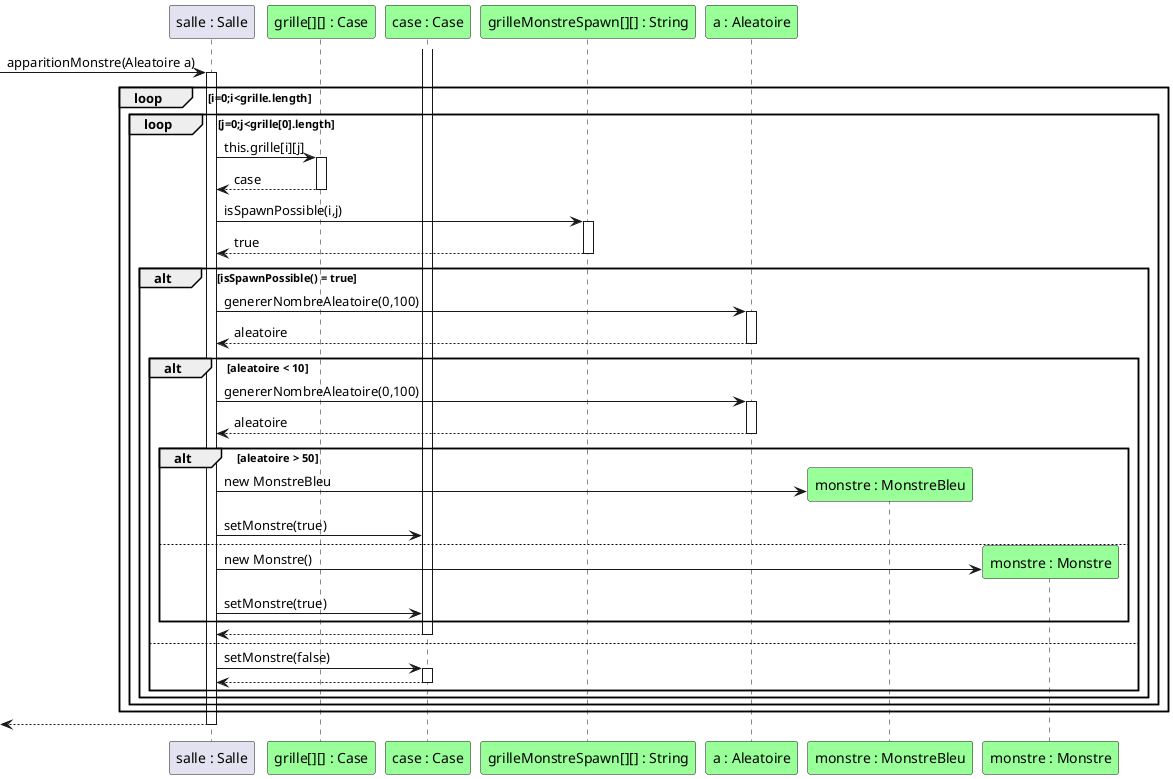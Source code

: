 @startuml
Participant "salle : Salle" as s
Participant "grille[][] : Case" as coord #99FF99
Participant "case : Case" as c #99FF99
Participant "grilleMonstreSpawn[][] : String" as spawn #99FF99
Participant "a : Aleatoire" as rdm #99FF99

->s : apparitionMonstre(Aleatoire a)
activate s
loop i=0;i<grille.length
loop j=0;j<grille[0].length
s->coord : this.grille[i][j]
activate coord
coord-->s : case
deactivate coord

s->spawn : isSpawnPossible(i,j)
activate spawn
spawn-->s : true
deactivate spawn

alt isSpawnPossible() = true




s->rdm : genererNombreAleatoire(0,100)
activate rdm
rdm-->s : aleatoire
deactivate rdm
alt aleatoire < 10
s->rdm : genererNombreAleatoire(0,100)
activate rdm
rdm-->s : aleatoire
deactivate rdm
alt aleatoire > 50
create "monstre : MonstreBleu" as monstreB #99FF99
s->monstreB : new MonstreBleu
s->c : setMonstre(true)
else
create "monstre : Monstre" as monstre #99FF99
s->monstre : new Monstre()
s->c : setMonstre(true)
end
activate c
c-->s
deactivate c
else
s->c : setMonstre(false)
activate c
c-->s 
deactivate c

end
end
end
end
<--s
deactivate s
@enduml